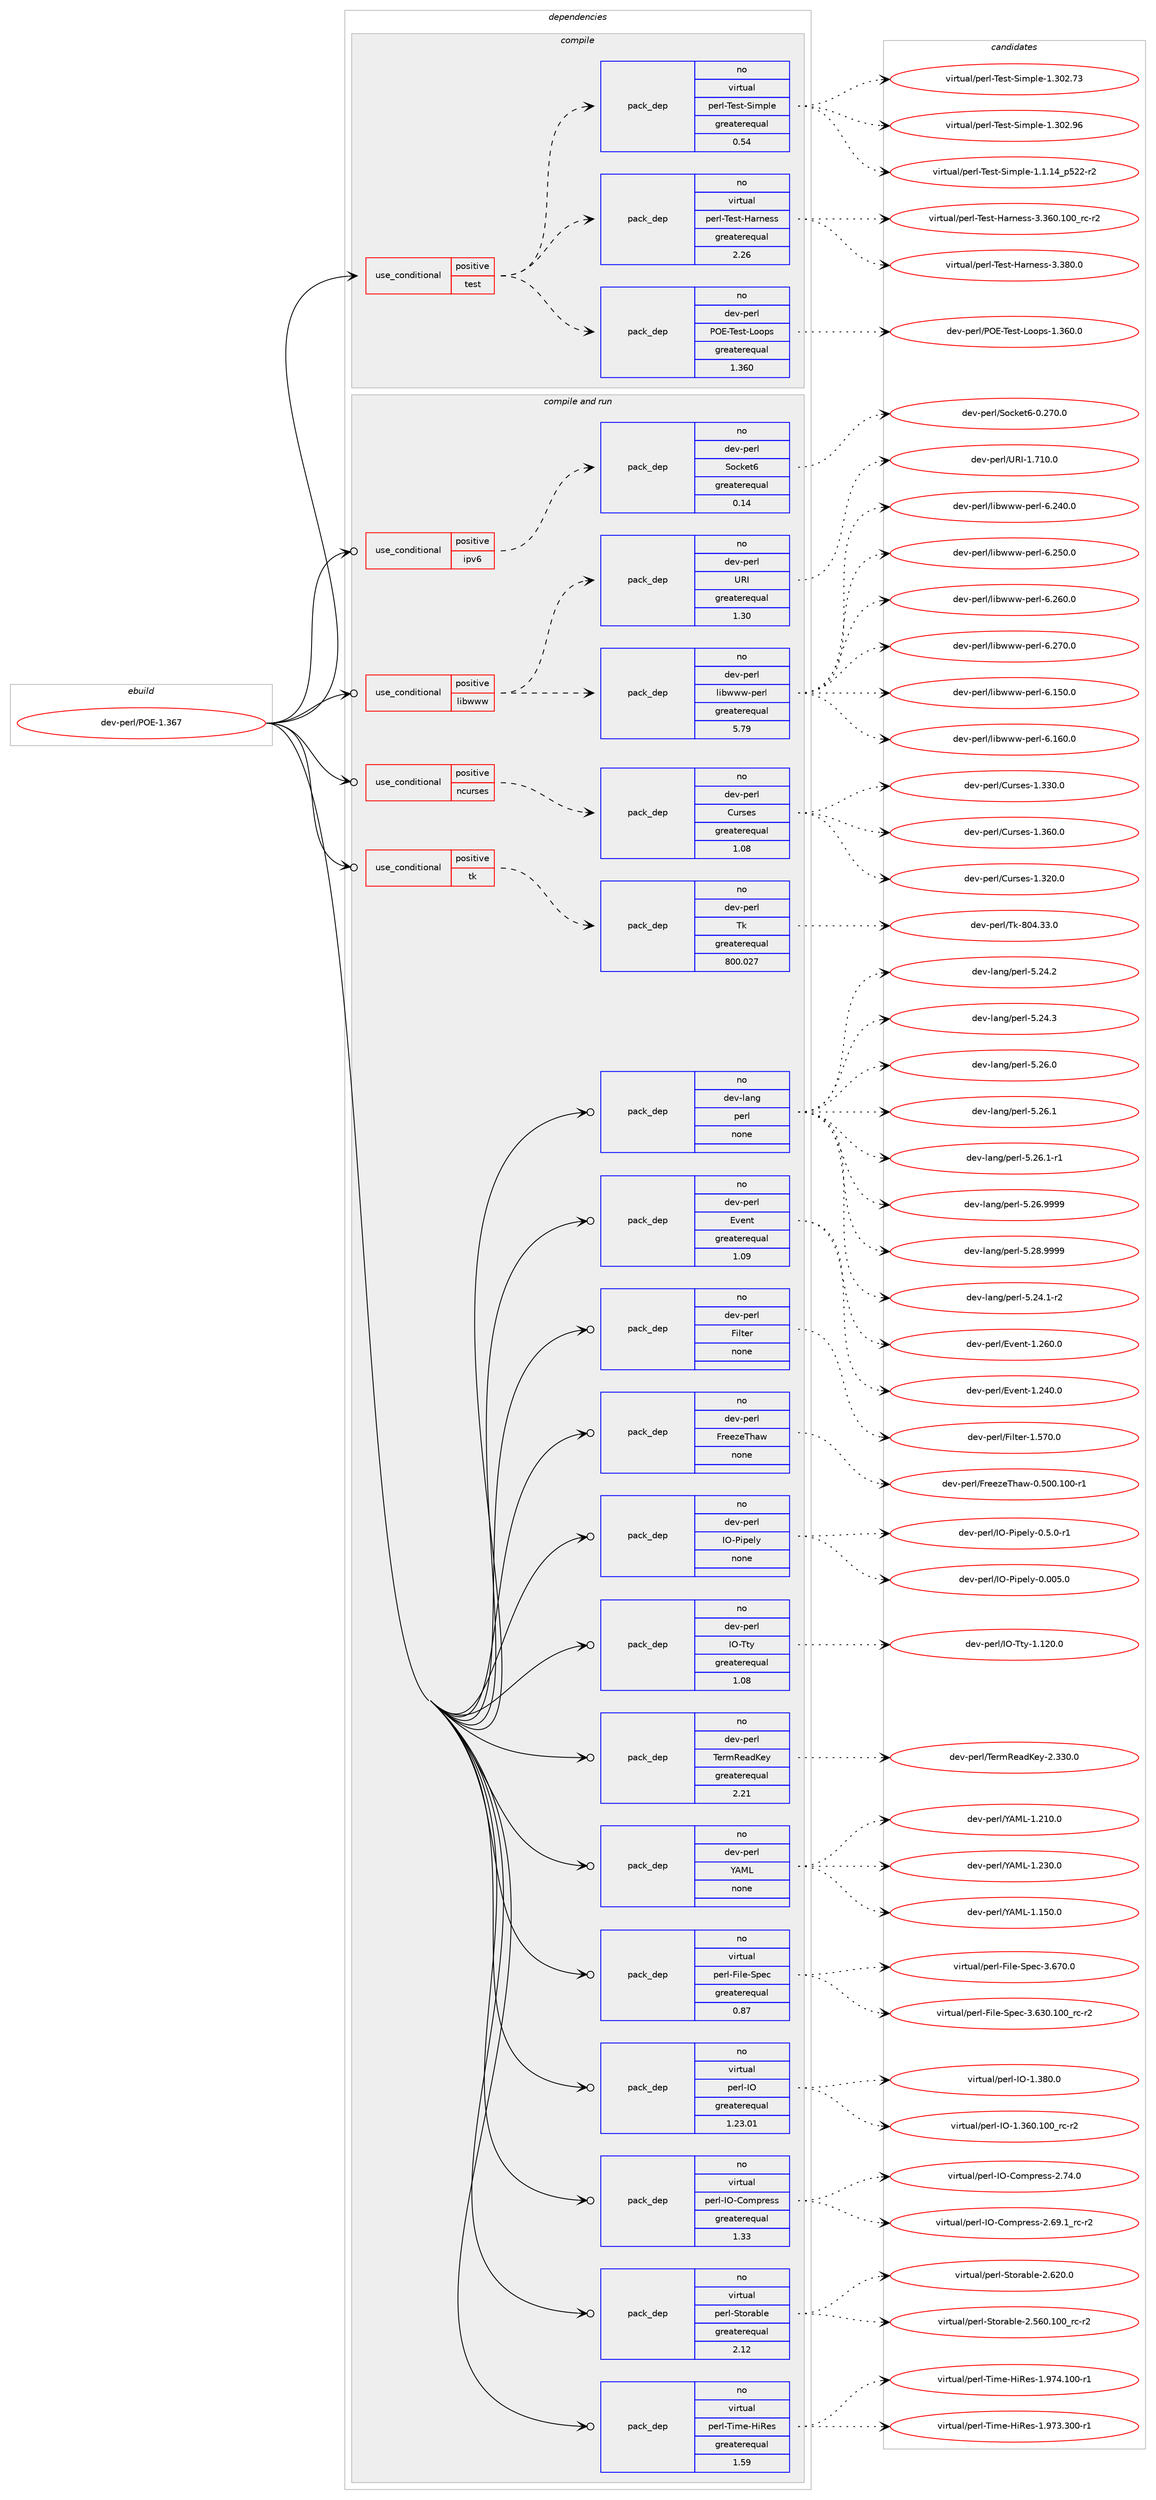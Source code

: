digraph prolog {

# *************
# Graph options
# *************

newrank=true;
concentrate=true;
compound=true;
graph [rankdir=LR,fontname=Helvetica,fontsize=10,ranksep=1.5];#, ranksep=2.5, nodesep=0.2];
edge  [arrowhead=vee];
node  [fontname=Helvetica,fontsize=10];

# **********
# The ebuild
# **********

subgraph cluster_leftcol {
color=gray;
rank=same;
label=<<i>ebuild</i>>;
id [label="dev-perl/POE-1.367", color=red, width=4, href="../dev-perl/POE-1.367.svg"];
}

# ****************
# The dependencies
# ****************

subgraph cluster_midcol {
color=gray;
label=<<i>dependencies</i>>;
subgraph cluster_compile {
fillcolor="#eeeeee";
style=filled;
label=<<i>compile</i>>;
subgraph cond27829 {
dependency136918 [label=<<TABLE BORDER="0" CELLBORDER="1" CELLSPACING="0" CELLPADDING="4"><TR><TD ROWSPAN="3" CELLPADDING="10">use_conditional</TD></TR><TR><TD>positive</TD></TR><TR><TD>test</TD></TR></TABLE>>, shape=none, color=red];
subgraph pack105396 {
dependency136919 [label=<<TABLE BORDER="0" CELLBORDER="1" CELLSPACING="0" CELLPADDING="4" WIDTH="220"><TR><TD ROWSPAN="6" CELLPADDING="30">pack_dep</TD></TR><TR><TD WIDTH="110">no</TD></TR><TR><TD>dev-perl</TD></TR><TR><TD>POE-Test-Loops</TD></TR><TR><TD>greaterequal</TD></TR><TR><TD>1.360</TD></TR></TABLE>>, shape=none, color=blue];
}
dependency136918:e -> dependency136919:w [weight=20,style="dashed",arrowhead="vee"];
subgraph pack105397 {
dependency136920 [label=<<TABLE BORDER="0" CELLBORDER="1" CELLSPACING="0" CELLPADDING="4" WIDTH="220"><TR><TD ROWSPAN="6" CELLPADDING="30">pack_dep</TD></TR><TR><TD WIDTH="110">no</TD></TR><TR><TD>virtual</TD></TR><TR><TD>perl-Test-Harness</TD></TR><TR><TD>greaterequal</TD></TR><TR><TD>2.26</TD></TR></TABLE>>, shape=none, color=blue];
}
dependency136918:e -> dependency136920:w [weight=20,style="dashed",arrowhead="vee"];
subgraph pack105398 {
dependency136921 [label=<<TABLE BORDER="0" CELLBORDER="1" CELLSPACING="0" CELLPADDING="4" WIDTH="220"><TR><TD ROWSPAN="6" CELLPADDING="30">pack_dep</TD></TR><TR><TD WIDTH="110">no</TD></TR><TR><TD>virtual</TD></TR><TR><TD>perl-Test-Simple</TD></TR><TR><TD>greaterequal</TD></TR><TR><TD>0.54</TD></TR></TABLE>>, shape=none, color=blue];
}
dependency136918:e -> dependency136921:w [weight=20,style="dashed",arrowhead="vee"];
}
id:e -> dependency136918:w [weight=20,style="solid",arrowhead="vee"];
}
subgraph cluster_compileandrun {
fillcolor="#eeeeee";
style=filled;
label=<<i>compile and run</i>>;
subgraph cond27830 {
dependency136922 [label=<<TABLE BORDER="0" CELLBORDER="1" CELLSPACING="0" CELLPADDING="4"><TR><TD ROWSPAN="3" CELLPADDING="10">use_conditional</TD></TR><TR><TD>positive</TD></TR><TR><TD>ipv6</TD></TR></TABLE>>, shape=none, color=red];
subgraph pack105399 {
dependency136923 [label=<<TABLE BORDER="0" CELLBORDER="1" CELLSPACING="0" CELLPADDING="4" WIDTH="220"><TR><TD ROWSPAN="6" CELLPADDING="30">pack_dep</TD></TR><TR><TD WIDTH="110">no</TD></TR><TR><TD>dev-perl</TD></TR><TR><TD>Socket6</TD></TR><TR><TD>greaterequal</TD></TR><TR><TD>0.14</TD></TR></TABLE>>, shape=none, color=blue];
}
dependency136922:e -> dependency136923:w [weight=20,style="dashed",arrowhead="vee"];
}
id:e -> dependency136922:w [weight=20,style="solid",arrowhead="odotvee"];
subgraph cond27831 {
dependency136924 [label=<<TABLE BORDER="0" CELLBORDER="1" CELLSPACING="0" CELLPADDING="4"><TR><TD ROWSPAN="3" CELLPADDING="10">use_conditional</TD></TR><TR><TD>positive</TD></TR><TR><TD>libwww</TD></TR></TABLE>>, shape=none, color=red];
subgraph pack105400 {
dependency136925 [label=<<TABLE BORDER="0" CELLBORDER="1" CELLSPACING="0" CELLPADDING="4" WIDTH="220"><TR><TD ROWSPAN="6" CELLPADDING="30">pack_dep</TD></TR><TR><TD WIDTH="110">no</TD></TR><TR><TD>dev-perl</TD></TR><TR><TD>libwww-perl</TD></TR><TR><TD>greaterequal</TD></TR><TR><TD>5.79</TD></TR></TABLE>>, shape=none, color=blue];
}
dependency136924:e -> dependency136925:w [weight=20,style="dashed",arrowhead="vee"];
subgraph pack105401 {
dependency136926 [label=<<TABLE BORDER="0" CELLBORDER="1" CELLSPACING="0" CELLPADDING="4" WIDTH="220"><TR><TD ROWSPAN="6" CELLPADDING="30">pack_dep</TD></TR><TR><TD WIDTH="110">no</TD></TR><TR><TD>dev-perl</TD></TR><TR><TD>URI</TD></TR><TR><TD>greaterequal</TD></TR><TR><TD>1.30</TD></TR></TABLE>>, shape=none, color=blue];
}
dependency136924:e -> dependency136926:w [weight=20,style="dashed",arrowhead="vee"];
}
id:e -> dependency136924:w [weight=20,style="solid",arrowhead="odotvee"];
subgraph cond27832 {
dependency136927 [label=<<TABLE BORDER="0" CELLBORDER="1" CELLSPACING="0" CELLPADDING="4"><TR><TD ROWSPAN="3" CELLPADDING="10">use_conditional</TD></TR><TR><TD>positive</TD></TR><TR><TD>ncurses</TD></TR></TABLE>>, shape=none, color=red];
subgraph pack105402 {
dependency136928 [label=<<TABLE BORDER="0" CELLBORDER="1" CELLSPACING="0" CELLPADDING="4" WIDTH="220"><TR><TD ROWSPAN="6" CELLPADDING="30">pack_dep</TD></TR><TR><TD WIDTH="110">no</TD></TR><TR><TD>dev-perl</TD></TR><TR><TD>Curses</TD></TR><TR><TD>greaterequal</TD></TR><TR><TD>1.08</TD></TR></TABLE>>, shape=none, color=blue];
}
dependency136927:e -> dependency136928:w [weight=20,style="dashed",arrowhead="vee"];
}
id:e -> dependency136927:w [weight=20,style="solid",arrowhead="odotvee"];
subgraph cond27833 {
dependency136929 [label=<<TABLE BORDER="0" CELLBORDER="1" CELLSPACING="0" CELLPADDING="4"><TR><TD ROWSPAN="3" CELLPADDING="10">use_conditional</TD></TR><TR><TD>positive</TD></TR><TR><TD>tk</TD></TR></TABLE>>, shape=none, color=red];
subgraph pack105403 {
dependency136930 [label=<<TABLE BORDER="0" CELLBORDER="1" CELLSPACING="0" CELLPADDING="4" WIDTH="220"><TR><TD ROWSPAN="6" CELLPADDING="30">pack_dep</TD></TR><TR><TD WIDTH="110">no</TD></TR><TR><TD>dev-perl</TD></TR><TR><TD>Tk</TD></TR><TR><TD>greaterequal</TD></TR><TR><TD>800.027</TD></TR></TABLE>>, shape=none, color=blue];
}
dependency136929:e -> dependency136930:w [weight=20,style="dashed",arrowhead="vee"];
}
id:e -> dependency136929:w [weight=20,style="solid",arrowhead="odotvee"];
subgraph pack105404 {
dependency136931 [label=<<TABLE BORDER="0" CELLBORDER="1" CELLSPACING="0" CELLPADDING="4" WIDTH="220"><TR><TD ROWSPAN="6" CELLPADDING="30">pack_dep</TD></TR><TR><TD WIDTH="110">no</TD></TR><TR><TD>dev-lang</TD></TR><TR><TD>perl</TD></TR><TR><TD>none</TD></TR><TR><TD></TD></TR></TABLE>>, shape=none, color=blue];
}
id:e -> dependency136931:w [weight=20,style="solid",arrowhead="odotvee"];
subgraph pack105405 {
dependency136932 [label=<<TABLE BORDER="0" CELLBORDER="1" CELLSPACING="0" CELLPADDING="4" WIDTH="220"><TR><TD ROWSPAN="6" CELLPADDING="30">pack_dep</TD></TR><TR><TD WIDTH="110">no</TD></TR><TR><TD>dev-perl</TD></TR><TR><TD>Event</TD></TR><TR><TD>greaterequal</TD></TR><TR><TD>1.09</TD></TR></TABLE>>, shape=none, color=blue];
}
id:e -> dependency136932:w [weight=20,style="solid",arrowhead="odotvee"];
subgraph pack105406 {
dependency136933 [label=<<TABLE BORDER="0" CELLBORDER="1" CELLSPACING="0" CELLPADDING="4" WIDTH="220"><TR><TD ROWSPAN="6" CELLPADDING="30">pack_dep</TD></TR><TR><TD WIDTH="110">no</TD></TR><TR><TD>dev-perl</TD></TR><TR><TD>Filter</TD></TR><TR><TD>none</TD></TR><TR><TD></TD></TR></TABLE>>, shape=none, color=blue];
}
id:e -> dependency136933:w [weight=20,style="solid",arrowhead="odotvee"];
subgraph pack105407 {
dependency136934 [label=<<TABLE BORDER="0" CELLBORDER="1" CELLSPACING="0" CELLPADDING="4" WIDTH="220"><TR><TD ROWSPAN="6" CELLPADDING="30">pack_dep</TD></TR><TR><TD WIDTH="110">no</TD></TR><TR><TD>dev-perl</TD></TR><TR><TD>FreezeThaw</TD></TR><TR><TD>none</TD></TR><TR><TD></TD></TR></TABLE>>, shape=none, color=blue];
}
id:e -> dependency136934:w [weight=20,style="solid",arrowhead="odotvee"];
subgraph pack105408 {
dependency136935 [label=<<TABLE BORDER="0" CELLBORDER="1" CELLSPACING="0" CELLPADDING="4" WIDTH="220"><TR><TD ROWSPAN="6" CELLPADDING="30">pack_dep</TD></TR><TR><TD WIDTH="110">no</TD></TR><TR><TD>dev-perl</TD></TR><TR><TD>IO-Pipely</TD></TR><TR><TD>none</TD></TR><TR><TD></TD></TR></TABLE>>, shape=none, color=blue];
}
id:e -> dependency136935:w [weight=20,style="solid",arrowhead="odotvee"];
subgraph pack105409 {
dependency136936 [label=<<TABLE BORDER="0" CELLBORDER="1" CELLSPACING="0" CELLPADDING="4" WIDTH="220"><TR><TD ROWSPAN="6" CELLPADDING="30">pack_dep</TD></TR><TR><TD WIDTH="110">no</TD></TR><TR><TD>dev-perl</TD></TR><TR><TD>IO-Tty</TD></TR><TR><TD>greaterequal</TD></TR><TR><TD>1.08</TD></TR></TABLE>>, shape=none, color=blue];
}
id:e -> dependency136936:w [weight=20,style="solid",arrowhead="odotvee"];
subgraph pack105410 {
dependency136937 [label=<<TABLE BORDER="0" CELLBORDER="1" CELLSPACING="0" CELLPADDING="4" WIDTH="220"><TR><TD ROWSPAN="6" CELLPADDING="30">pack_dep</TD></TR><TR><TD WIDTH="110">no</TD></TR><TR><TD>dev-perl</TD></TR><TR><TD>TermReadKey</TD></TR><TR><TD>greaterequal</TD></TR><TR><TD>2.21</TD></TR></TABLE>>, shape=none, color=blue];
}
id:e -> dependency136937:w [weight=20,style="solid",arrowhead="odotvee"];
subgraph pack105411 {
dependency136938 [label=<<TABLE BORDER="0" CELLBORDER="1" CELLSPACING="0" CELLPADDING="4" WIDTH="220"><TR><TD ROWSPAN="6" CELLPADDING="30">pack_dep</TD></TR><TR><TD WIDTH="110">no</TD></TR><TR><TD>dev-perl</TD></TR><TR><TD>YAML</TD></TR><TR><TD>none</TD></TR><TR><TD></TD></TR></TABLE>>, shape=none, color=blue];
}
id:e -> dependency136938:w [weight=20,style="solid",arrowhead="odotvee"];
subgraph pack105412 {
dependency136939 [label=<<TABLE BORDER="0" CELLBORDER="1" CELLSPACING="0" CELLPADDING="4" WIDTH="220"><TR><TD ROWSPAN="6" CELLPADDING="30">pack_dep</TD></TR><TR><TD WIDTH="110">no</TD></TR><TR><TD>virtual</TD></TR><TR><TD>perl-File-Spec</TD></TR><TR><TD>greaterequal</TD></TR><TR><TD>0.87</TD></TR></TABLE>>, shape=none, color=blue];
}
id:e -> dependency136939:w [weight=20,style="solid",arrowhead="odotvee"];
subgraph pack105413 {
dependency136940 [label=<<TABLE BORDER="0" CELLBORDER="1" CELLSPACING="0" CELLPADDING="4" WIDTH="220"><TR><TD ROWSPAN="6" CELLPADDING="30">pack_dep</TD></TR><TR><TD WIDTH="110">no</TD></TR><TR><TD>virtual</TD></TR><TR><TD>perl-IO</TD></TR><TR><TD>greaterequal</TD></TR><TR><TD>1.23.01</TD></TR></TABLE>>, shape=none, color=blue];
}
id:e -> dependency136940:w [weight=20,style="solid",arrowhead="odotvee"];
subgraph pack105414 {
dependency136941 [label=<<TABLE BORDER="0" CELLBORDER="1" CELLSPACING="0" CELLPADDING="4" WIDTH="220"><TR><TD ROWSPAN="6" CELLPADDING="30">pack_dep</TD></TR><TR><TD WIDTH="110">no</TD></TR><TR><TD>virtual</TD></TR><TR><TD>perl-IO-Compress</TD></TR><TR><TD>greaterequal</TD></TR><TR><TD>1.33</TD></TR></TABLE>>, shape=none, color=blue];
}
id:e -> dependency136941:w [weight=20,style="solid",arrowhead="odotvee"];
subgraph pack105415 {
dependency136942 [label=<<TABLE BORDER="0" CELLBORDER="1" CELLSPACING="0" CELLPADDING="4" WIDTH="220"><TR><TD ROWSPAN="6" CELLPADDING="30">pack_dep</TD></TR><TR><TD WIDTH="110">no</TD></TR><TR><TD>virtual</TD></TR><TR><TD>perl-Storable</TD></TR><TR><TD>greaterequal</TD></TR><TR><TD>2.12</TD></TR></TABLE>>, shape=none, color=blue];
}
id:e -> dependency136942:w [weight=20,style="solid",arrowhead="odotvee"];
subgraph pack105416 {
dependency136943 [label=<<TABLE BORDER="0" CELLBORDER="1" CELLSPACING="0" CELLPADDING="4" WIDTH="220"><TR><TD ROWSPAN="6" CELLPADDING="30">pack_dep</TD></TR><TR><TD WIDTH="110">no</TD></TR><TR><TD>virtual</TD></TR><TR><TD>perl-Time-HiRes</TD></TR><TR><TD>greaterequal</TD></TR><TR><TD>1.59</TD></TR></TABLE>>, shape=none, color=blue];
}
id:e -> dependency136943:w [weight=20,style="solid",arrowhead="odotvee"];
}
subgraph cluster_run {
fillcolor="#eeeeee";
style=filled;
label=<<i>run</i>>;
}
}

# **************
# The candidates
# **************

subgraph cluster_choices {
rank=same;
color=gray;
label=<<i>candidates</i>>;

subgraph choice105396 {
color=black;
nodesep=1;
choice1001011184511210111410847807969458410111511645761111111121154549465154484648 [label="dev-perl/POE-Test-Loops-1.360.0", color=red, width=4,href="../dev-perl/POE-Test-Loops-1.360.0.svg"];
dependency136919:e -> choice1001011184511210111410847807969458410111511645761111111121154549465154484648:w [style=dotted,weight="100"];
}
subgraph choice105397 {
color=black;
nodesep=1;
choice118105114116117971084711210111410845841011151164572971141101011151154551465154484649484895114994511450 [label="virtual/perl-Test-Harness-3.360.100_rc-r2", color=red, width=4,href="../virtual/perl-Test-Harness-3.360.100_rc-r2.svg"];
choice118105114116117971084711210111410845841011151164572971141101011151154551465156484648 [label="virtual/perl-Test-Harness-3.380.0", color=red, width=4,href="../virtual/perl-Test-Harness-3.380.0.svg"];
dependency136920:e -> choice118105114116117971084711210111410845841011151164572971141101011151154551465154484649484895114994511450:w [style=dotted,weight="100"];
dependency136920:e -> choice118105114116117971084711210111410845841011151164572971141101011151154551465156484648:w [style=dotted,weight="100"];
}
subgraph choice105398 {
color=black;
nodesep=1;
choice11810511411611797108471121011141084584101115116458310510911210810145494649464952951125350504511450 [label="virtual/perl-Test-Simple-1.1.14_p522-r2", color=red, width=4,href="../virtual/perl-Test-Simple-1.1.14_p522-r2.svg"];
choice118105114116117971084711210111410845841011151164583105109112108101454946514850465551 [label="virtual/perl-Test-Simple-1.302.73", color=red, width=4,href="../virtual/perl-Test-Simple-1.302.73.svg"];
choice118105114116117971084711210111410845841011151164583105109112108101454946514850465754 [label="virtual/perl-Test-Simple-1.302.96", color=red, width=4,href="../virtual/perl-Test-Simple-1.302.96.svg"];
dependency136921:e -> choice11810511411611797108471121011141084584101115116458310510911210810145494649464952951125350504511450:w [style=dotted,weight="100"];
dependency136921:e -> choice118105114116117971084711210111410845841011151164583105109112108101454946514850465551:w [style=dotted,weight="100"];
dependency136921:e -> choice118105114116117971084711210111410845841011151164583105109112108101454946514850465754:w [style=dotted,weight="100"];
}
subgraph choice105399 {
color=black;
nodesep=1;
choice10010111845112101114108478311199107101116544548465055484648 [label="dev-perl/Socket6-0.270.0", color=red, width=4,href="../dev-perl/Socket6-0.270.0.svg"];
dependency136923:e -> choice10010111845112101114108478311199107101116544548465055484648:w [style=dotted,weight="100"];
}
subgraph choice105400 {
color=black;
nodesep=1;
choice100101118451121011141084710810598119119119451121011141084554464953484648 [label="dev-perl/libwww-perl-6.150.0", color=red, width=4,href="../dev-perl/libwww-perl-6.150.0.svg"];
choice100101118451121011141084710810598119119119451121011141084554464954484648 [label="dev-perl/libwww-perl-6.160.0", color=red, width=4,href="../dev-perl/libwww-perl-6.160.0.svg"];
choice100101118451121011141084710810598119119119451121011141084554465052484648 [label="dev-perl/libwww-perl-6.240.0", color=red, width=4,href="../dev-perl/libwww-perl-6.240.0.svg"];
choice100101118451121011141084710810598119119119451121011141084554465053484648 [label="dev-perl/libwww-perl-6.250.0", color=red, width=4,href="../dev-perl/libwww-perl-6.250.0.svg"];
choice100101118451121011141084710810598119119119451121011141084554465054484648 [label="dev-perl/libwww-perl-6.260.0", color=red, width=4,href="../dev-perl/libwww-perl-6.260.0.svg"];
choice100101118451121011141084710810598119119119451121011141084554465055484648 [label="dev-perl/libwww-perl-6.270.0", color=red, width=4,href="../dev-perl/libwww-perl-6.270.0.svg"];
dependency136925:e -> choice100101118451121011141084710810598119119119451121011141084554464953484648:w [style=dotted,weight="100"];
dependency136925:e -> choice100101118451121011141084710810598119119119451121011141084554464954484648:w [style=dotted,weight="100"];
dependency136925:e -> choice100101118451121011141084710810598119119119451121011141084554465052484648:w [style=dotted,weight="100"];
dependency136925:e -> choice100101118451121011141084710810598119119119451121011141084554465053484648:w [style=dotted,weight="100"];
dependency136925:e -> choice100101118451121011141084710810598119119119451121011141084554465054484648:w [style=dotted,weight="100"];
dependency136925:e -> choice100101118451121011141084710810598119119119451121011141084554465055484648:w [style=dotted,weight="100"];
}
subgraph choice105401 {
color=black;
nodesep=1;
choice10010111845112101114108478582734549465549484648 [label="dev-perl/URI-1.710.0", color=red, width=4,href="../dev-perl/URI-1.710.0.svg"];
dependency136926:e -> choice10010111845112101114108478582734549465549484648:w [style=dotted,weight="100"];
}
subgraph choice105402 {
color=black;
nodesep=1;
choice1001011184511210111410847671171141151011154549465150484648 [label="dev-perl/Curses-1.320.0", color=red, width=4,href="../dev-perl/Curses-1.320.0.svg"];
choice1001011184511210111410847671171141151011154549465151484648 [label="dev-perl/Curses-1.330.0", color=red, width=4,href="../dev-perl/Curses-1.330.0.svg"];
choice1001011184511210111410847671171141151011154549465154484648 [label="dev-perl/Curses-1.360.0", color=red, width=4,href="../dev-perl/Curses-1.360.0.svg"];
dependency136928:e -> choice1001011184511210111410847671171141151011154549465150484648:w [style=dotted,weight="100"];
dependency136928:e -> choice1001011184511210111410847671171141151011154549465151484648:w [style=dotted,weight="100"];
dependency136928:e -> choice1001011184511210111410847671171141151011154549465154484648:w [style=dotted,weight="100"];
}
subgraph choice105403 {
color=black;
nodesep=1;
choice100101118451121011141084784107455648524651514648 [label="dev-perl/Tk-804.33.0", color=red, width=4,href="../dev-perl/Tk-804.33.0.svg"];
dependency136930:e -> choice100101118451121011141084784107455648524651514648:w [style=dotted,weight="100"];
}
subgraph choice105404 {
color=black;
nodesep=1;
choice100101118451089711010347112101114108455346505246494511450 [label="dev-lang/perl-5.24.1-r2", color=red, width=4,href="../dev-lang/perl-5.24.1-r2.svg"];
choice10010111845108971101034711210111410845534650524650 [label="dev-lang/perl-5.24.2", color=red, width=4,href="../dev-lang/perl-5.24.2.svg"];
choice10010111845108971101034711210111410845534650524651 [label="dev-lang/perl-5.24.3", color=red, width=4,href="../dev-lang/perl-5.24.3.svg"];
choice10010111845108971101034711210111410845534650544648 [label="dev-lang/perl-5.26.0", color=red, width=4,href="../dev-lang/perl-5.26.0.svg"];
choice10010111845108971101034711210111410845534650544649 [label="dev-lang/perl-5.26.1", color=red, width=4,href="../dev-lang/perl-5.26.1.svg"];
choice100101118451089711010347112101114108455346505446494511449 [label="dev-lang/perl-5.26.1-r1", color=red, width=4,href="../dev-lang/perl-5.26.1-r1.svg"];
choice10010111845108971101034711210111410845534650544657575757 [label="dev-lang/perl-5.26.9999", color=red, width=4,href="../dev-lang/perl-5.26.9999.svg"];
choice10010111845108971101034711210111410845534650564657575757 [label="dev-lang/perl-5.28.9999", color=red, width=4,href="../dev-lang/perl-5.28.9999.svg"];
dependency136931:e -> choice100101118451089711010347112101114108455346505246494511450:w [style=dotted,weight="100"];
dependency136931:e -> choice10010111845108971101034711210111410845534650524650:w [style=dotted,weight="100"];
dependency136931:e -> choice10010111845108971101034711210111410845534650524651:w [style=dotted,weight="100"];
dependency136931:e -> choice10010111845108971101034711210111410845534650544648:w [style=dotted,weight="100"];
dependency136931:e -> choice10010111845108971101034711210111410845534650544649:w [style=dotted,weight="100"];
dependency136931:e -> choice100101118451089711010347112101114108455346505446494511449:w [style=dotted,weight="100"];
dependency136931:e -> choice10010111845108971101034711210111410845534650544657575757:w [style=dotted,weight="100"];
dependency136931:e -> choice10010111845108971101034711210111410845534650564657575757:w [style=dotted,weight="100"];
}
subgraph choice105405 {
color=black;
nodesep=1;
choice1001011184511210111410847691181011101164549465052484648 [label="dev-perl/Event-1.240.0", color=red, width=4,href="../dev-perl/Event-1.240.0.svg"];
choice1001011184511210111410847691181011101164549465054484648 [label="dev-perl/Event-1.260.0", color=red, width=4,href="../dev-perl/Event-1.260.0.svg"];
dependency136932:e -> choice1001011184511210111410847691181011101164549465052484648:w [style=dotted,weight="100"];
dependency136932:e -> choice1001011184511210111410847691181011101164549465054484648:w [style=dotted,weight="100"];
}
subgraph choice105406 {
color=black;
nodesep=1;
choice1001011184511210111410847701051081161011144549465355484648 [label="dev-perl/Filter-1.570.0", color=red, width=4,href="../dev-perl/Filter-1.570.0.svg"];
dependency136933:e -> choice1001011184511210111410847701051081161011144549465355484648:w [style=dotted,weight="100"];
}
subgraph choice105407 {
color=black;
nodesep=1;
choice1001011184511210111410847701141011011221018410497119454846534848464948484511449 [label="dev-perl/FreezeThaw-0.500.100-r1", color=red, width=4,href="../dev-perl/FreezeThaw-0.500.100-r1.svg"];
dependency136934:e -> choice1001011184511210111410847701141011011221018410497119454846534848464948484511449:w [style=dotted,weight="100"];
}
subgraph choice105408 {
color=black;
nodesep=1;
choice1001011184511210111410847737945801051121011081214548464848534648 [label="dev-perl/IO-Pipely-0.005.0", color=red, width=4,href="../dev-perl/IO-Pipely-0.005.0.svg"];
choice1001011184511210111410847737945801051121011081214548465346484511449 [label="dev-perl/IO-Pipely-0.5.0-r1", color=red, width=4,href="../dev-perl/IO-Pipely-0.5.0-r1.svg"];
dependency136935:e -> choice1001011184511210111410847737945801051121011081214548464848534648:w [style=dotted,weight="100"];
dependency136935:e -> choice1001011184511210111410847737945801051121011081214548465346484511449:w [style=dotted,weight="100"];
}
subgraph choice105409 {
color=black;
nodesep=1;
choice1001011184511210111410847737945841161214549464950484648 [label="dev-perl/IO-Tty-1.120.0", color=red, width=4,href="../dev-perl/IO-Tty-1.120.0.svg"];
dependency136936:e -> choice1001011184511210111410847737945841161214549464950484648:w [style=dotted,weight="100"];
}
subgraph choice105410 {
color=black;
nodesep=1;
choice1001011184511210111410847841011141098210197100751011214550465151484648 [label="dev-perl/TermReadKey-2.330.0", color=red, width=4,href="../dev-perl/TermReadKey-2.330.0.svg"];
dependency136937:e -> choice1001011184511210111410847841011141098210197100751011214550465151484648:w [style=dotted,weight="100"];
}
subgraph choice105411 {
color=black;
nodesep=1;
choice1001011184511210111410847896577764549464953484648 [label="dev-perl/YAML-1.150.0", color=red, width=4,href="../dev-perl/YAML-1.150.0.svg"];
choice1001011184511210111410847896577764549465049484648 [label="dev-perl/YAML-1.210.0", color=red, width=4,href="../dev-perl/YAML-1.210.0.svg"];
choice1001011184511210111410847896577764549465051484648 [label="dev-perl/YAML-1.230.0", color=red, width=4,href="../dev-perl/YAML-1.230.0.svg"];
dependency136938:e -> choice1001011184511210111410847896577764549464953484648:w [style=dotted,weight="100"];
dependency136938:e -> choice1001011184511210111410847896577764549465049484648:w [style=dotted,weight="100"];
dependency136938:e -> choice1001011184511210111410847896577764549465051484648:w [style=dotted,weight="100"];
}
subgraph choice105412 {
color=black;
nodesep=1;
choice118105114116117971084711210111410845701051081014583112101994551465451484649484895114994511450 [label="virtual/perl-File-Spec-3.630.100_rc-r2", color=red, width=4,href="../virtual/perl-File-Spec-3.630.100_rc-r2.svg"];
choice118105114116117971084711210111410845701051081014583112101994551465455484648 [label="virtual/perl-File-Spec-3.670.0", color=red, width=4,href="../virtual/perl-File-Spec-3.670.0.svg"];
dependency136939:e -> choice118105114116117971084711210111410845701051081014583112101994551465451484649484895114994511450:w [style=dotted,weight="100"];
dependency136939:e -> choice118105114116117971084711210111410845701051081014583112101994551465455484648:w [style=dotted,weight="100"];
}
subgraph choice105413 {
color=black;
nodesep=1;
choice11810511411611797108471121011141084573794549465154484649484895114994511450 [label="virtual/perl-IO-1.360.100_rc-r2", color=red, width=4,href="../virtual/perl-IO-1.360.100_rc-r2.svg"];
choice11810511411611797108471121011141084573794549465156484648 [label="virtual/perl-IO-1.380.0", color=red, width=4,href="../virtual/perl-IO-1.380.0.svg"];
dependency136940:e -> choice11810511411611797108471121011141084573794549465154484649484895114994511450:w [style=dotted,weight="100"];
dependency136940:e -> choice11810511411611797108471121011141084573794549465156484648:w [style=dotted,weight="100"];
}
subgraph choice105414 {
color=black;
nodesep=1;
choice118105114116117971084711210111410845737945671111091121141011151154550465457464995114994511450 [label="virtual/perl-IO-Compress-2.69.1_rc-r2", color=red, width=4,href="../virtual/perl-IO-Compress-2.69.1_rc-r2.svg"];
choice1181051141161179710847112101114108457379456711110911211410111511545504655524648 [label="virtual/perl-IO-Compress-2.74.0", color=red, width=4,href="../virtual/perl-IO-Compress-2.74.0.svg"];
dependency136941:e -> choice118105114116117971084711210111410845737945671111091121141011151154550465457464995114994511450:w [style=dotted,weight="100"];
dependency136941:e -> choice1181051141161179710847112101114108457379456711110911211410111511545504655524648:w [style=dotted,weight="100"];
}
subgraph choice105415 {
color=black;
nodesep=1;
choice1181051141161179710847112101114108458311611111497981081014550465354484649484895114994511450 [label="virtual/perl-Storable-2.560.100_rc-r2", color=red, width=4,href="../virtual/perl-Storable-2.560.100_rc-r2.svg"];
choice1181051141161179710847112101114108458311611111497981081014550465450484648 [label="virtual/perl-Storable-2.620.0", color=red, width=4,href="../virtual/perl-Storable-2.620.0.svg"];
dependency136942:e -> choice1181051141161179710847112101114108458311611111497981081014550465354484649484895114994511450:w [style=dotted,weight="100"];
dependency136942:e -> choice1181051141161179710847112101114108458311611111497981081014550465450484648:w [style=dotted,weight="100"];
}
subgraph choice105416 {
color=black;
nodesep=1;
choice11810511411611797108471121011141084584105109101457210582101115454946575551465148484511449 [label="virtual/perl-Time-HiRes-1.973.300-r1", color=red, width=4,href="../virtual/perl-Time-HiRes-1.973.300-r1.svg"];
choice11810511411611797108471121011141084584105109101457210582101115454946575552464948484511449 [label="virtual/perl-Time-HiRes-1.974.100-r1", color=red, width=4,href="../virtual/perl-Time-HiRes-1.974.100-r1.svg"];
dependency136943:e -> choice11810511411611797108471121011141084584105109101457210582101115454946575551465148484511449:w [style=dotted,weight="100"];
dependency136943:e -> choice11810511411611797108471121011141084584105109101457210582101115454946575552464948484511449:w [style=dotted,weight="100"];
}
}

}
